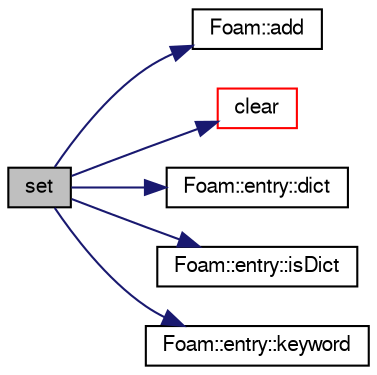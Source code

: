 digraph "set"
{
  bgcolor="transparent";
  edge [fontname="FreeSans",fontsize="10",labelfontname="FreeSans",labelfontsize="10"];
  node [fontname="FreeSans",fontsize="10",shape=record];
  rankdir="LR";
  Node1 [label="set",height=0.2,width=0.4,color="black", fillcolor="grey75", style="filled" fontcolor="black"];
  Node1 -> Node2 [color="midnightblue",fontsize="10",style="solid",fontname="FreeSans"];
  Node2 [label="Foam::add",height=0.2,width=0.4,color="black",URL="$a10237.html#a8d90b63d17d5d750735638b24d06454c"];
  Node1 -> Node3 [color="midnightblue",fontsize="10",style="solid",fontname="FreeSans"];
  Node3 [label="clear",height=0.2,width=0.4,color="red",URL="$a00502.html#ac8bb3912a3ce86b15842e79d0b421204",tooltip="Clear the dictionary. "];
  Node1 -> Node4 [color="midnightblue",fontsize="10",style="solid",fontname="FreeSans"];
  Node4 [label="Foam::entry::dict",height=0.2,width=0.4,color="black",URL="$a00638.html#abd246c36ef3a3776f7d6e517dc9621af",tooltip="Return dictionary if this entry is a dictionary. "];
  Node1 -> Node5 [color="midnightblue",fontsize="10",style="solid",fontname="FreeSans"];
  Node5 [label="Foam::entry::isDict",height=0.2,width=0.4,color="black",URL="$a00638.html#aabe4453aa5aff1bb53c34ceda451eac7",tooltip="Return true if this entry is a dictionary. "];
  Node1 -> Node6 [color="midnightblue",fontsize="10",style="solid",fontname="FreeSans"];
  Node6 [label="Foam::entry::keyword",height=0.2,width=0.4,color="black",URL="$a00638.html#ae793b54fbc2e5d1da0f1c23b908cb057",tooltip="Return keyword. "];
}
